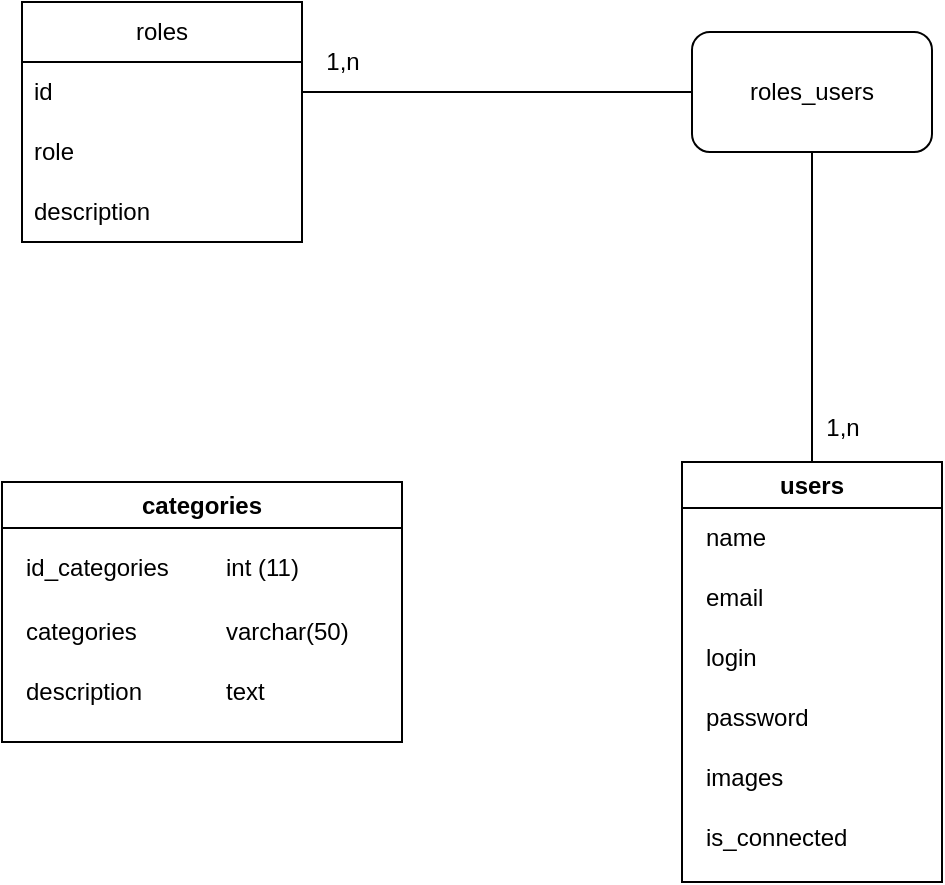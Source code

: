 <mxfile version="24.2.5" type="device">
  <diagram name="Page-1" id="2OKxPONOl_ePF13WSbEu">
    <mxGraphModel dx="1050" dy="630" grid="1" gridSize="10" guides="1" tooltips="1" connect="1" arrows="1" fold="1" page="1" pageScale="1" pageWidth="827" pageHeight="1169" math="0" shadow="0">
      <root>
        <mxCell id="0" />
        <mxCell id="1" parent="0" />
        <mxCell id="IMEHRyQxlJxm9MDsax9o-1" value="categories" style="swimlane;whiteSpace=wrap;html=1;" parent="1" vertex="1">
          <mxGeometry x="150" y="280" width="200" height="130" as="geometry" />
        </mxCell>
        <mxCell id="IMEHRyQxlJxm9MDsax9o-2" value="id_categories&lt;div&gt;&lt;br&gt;&lt;/div&gt;" style="text;html=1;align=left;verticalAlign=middle;resizable=0;points=[];autosize=1;strokeColor=none;fillColor=none;" parent="IMEHRyQxlJxm9MDsax9o-1" vertex="1">
          <mxGeometry x="10" y="30" width="90" height="40" as="geometry" />
        </mxCell>
        <mxCell id="IMEHRyQxlJxm9MDsax9o-3" value="categories" style="text;html=1;align=left;verticalAlign=middle;resizable=0;points=[];autosize=1;strokeColor=none;fillColor=none;" parent="IMEHRyQxlJxm9MDsax9o-1" vertex="1">
          <mxGeometry x="10" y="60" width="80" height="30" as="geometry" />
        </mxCell>
        <mxCell id="IMEHRyQxlJxm9MDsax9o-4" value="description" style="text;html=1;align=left;verticalAlign=middle;resizable=0;points=[];autosize=1;strokeColor=none;fillColor=none;" parent="IMEHRyQxlJxm9MDsax9o-1" vertex="1">
          <mxGeometry x="10" y="90" width="80" height="30" as="geometry" />
        </mxCell>
        <mxCell id="IMEHRyQxlJxm9MDsax9o-6" value="&lt;div style=&quot;&quot;&gt;&lt;span style=&quot;background-color: initial;&quot;&gt;varchar(50&lt;/span&gt;&lt;span style=&quot;background-color: initial;&quot;&gt;)&lt;/span&gt;&lt;/div&gt;" style="text;html=1;align=left;verticalAlign=middle;resizable=0;points=[];autosize=1;strokeColor=none;fillColor=none;" parent="IMEHRyQxlJxm9MDsax9o-1" vertex="1">
          <mxGeometry x="110" y="60" width="80" height="30" as="geometry" />
        </mxCell>
        <mxCell id="IMEHRyQxlJxm9MDsax9o-7" value="text" style="text;html=1;align=left;verticalAlign=middle;resizable=0;points=[];autosize=1;strokeColor=none;fillColor=none;" parent="IMEHRyQxlJxm9MDsax9o-1" vertex="1">
          <mxGeometry x="110" y="90" width="40" height="30" as="geometry" />
        </mxCell>
        <mxCell id="IMEHRyQxlJxm9MDsax9o-5" value="int (11)" style="text;html=1;align=left;verticalAlign=middle;resizable=0;points=[];autosize=1;strokeColor=none;fillColor=none;" parent="1" vertex="1">
          <mxGeometry x="260" y="308" width="60" height="30" as="geometry" />
        </mxCell>
        <mxCell id="olTOhklRAGTVERLCgjon-1" value="users" style="swimlane;whiteSpace=wrap;html=1;" vertex="1" parent="1">
          <mxGeometry x="490" y="270" width="130" height="210" as="geometry" />
        </mxCell>
        <mxCell id="olTOhklRAGTVERLCgjon-2" value="name" style="text;html=1;align=left;verticalAlign=middle;resizable=0;points=[];autosize=1;strokeColor=none;fillColor=none;" vertex="1" parent="olTOhklRAGTVERLCgjon-1">
          <mxGeometry x="10" y="23" width="50" height="30" as="geometry" />
        </mxCell>
        <mxCell id="olTOhklRAGTVERLCgjon-3" value="email" style="text;html=1;align=left;verticalAlign=middle;resizable=0;points=[];autosize=1;strokeColor=none;fillColor=none;" vertex="1" parent="olTOhklRAGTVERLCgjon-1">
          <mxGeometry x="10" y="53" width="50" height="30" as="geometry" />
        </mxCell>
        <mxCell id="olTOhklRAGTVERLCgjon-4" value="login" style="text;html=1;align=left;verticalAlign=middle;resizable=0;points=[];autosize=1;strokeColor=none;fillColor=none;" vertex="1" parent="olTOhklRAGTVERLCgjon-1">
          <mxGeometry x="10" y="83" width="50" height="30" as="geometry" />
        </mxCell>
        <mxCell id="olTOhklRAGTVERLCgjon-5" value="password" style="text;html=1;align=left;verticalAlign=middle;resizable=0;points=[];autosize=1;strokeColor=none;fillColor=none;" vertex="1" parent="olTOhklRAGTVERLCgjon-1">
          <mxGeometry x="10" y="113" width="70" height="30" as="geometry" />
        </mxCell>
        <mxCell id="olTOhklRAGTVERLCgjon-6" value="images" style="text;html=1;align=left;verticalAlign=middle;resizable=0;points=[];autosize=1;strokeColor=none;fillColor=none;" vertex="1" parent="olTOhklRAGTVERLCgjon-1">
          <mxGeometry x="10" y="143" width="60" height="30" as="geometry" />
        </mxCell>
        <mxCell id="olTOhklRAGTVERLCgjon-16" value="is_connected" style="text;html=1;align=left;verticalAlign=middle;resizable=0;points=[];autosize=1;strokeColor=none;fillColor=none;" vertex="1" parent="olTOhklRAGTVERLCgjon-1">
          <mxGeometry x="10" y="173" width="90" height="30" as="geometry" />
        </mxCell>
        <mxCell id="olTOhklRAGTVERLCgjon-11" value="roles" style="swimlane;fontStyle=0;childLayout=stackLayout;horizontal=1;startSize=30;horizontalStack=0;resizeParent=1;resizeParentMax=0;resizeLast=0;collapsible=1;marginBottom=0;whiteSpace=wrap;html=1;" vertex="1" parent="1">
          <mxGeometry x="160" y="40" width="140" height="120" as="geometry" />
        </mxCell>
        <mxCell id="olTOhklRAGTVERLCgjon-12" value="id" style="text;strokeColor=none;fillColor=none;align=left;verticalAlign=middle;spacingLeft=4;spacingRight=4;overflow=hidden;points=[[0,0.5],[1,0.5]];portConstraint=eastwest;rotatable=0;whiteSpace=wrap;html=1;" vertex="1" parent="olTOhklRAGTVERLCgjon-11">
          <mxGeometry y="30" width="140" height="30" as="geometry" />
        </mxCell>
        <mxCell id="olTOhklRAGTVERLCgjon-13" value="role" style="text;strokeColor=none;fillColor=none;align=left;verticalAlign=middle;spacingLeft=4;spacingRight=4;overflow=hidden;points=[[0,0.5],[1,0.5]];portConstraint=eastwest;rotatable=0;whiteSpace=wrap;html=1;" vertex="1" parent="olTOhklRAGTVERLCgjon-11">
          <mxGeometry y="60" width="140" height="30" as="geometry" />
        </mxCell>
        <mxCell id="olTOhklRAGTVERLCgjon-14" value="description" style="text;strokeColor=none;fillColor=none;align=left;verticalAlign=middle;spacingLeft=4;spacingRight=4;overflow=hidden;points=[[0,0.5],[1,0.5]];portConstraint=eastwest;rotatable=0;whiteSpace=wrap;html=1;" vertex="1" parent="olTOhklRAGTVERLCgjon-11">
          <mxGeometry y="90" width="140" height="30" as="geometry" />
        </mxCell>
        <mxCell id="olTOhklRAGTVERLCgjon-17" value="roles_users" style="rounded=1;whiteSpace=wrap;html=1;textShadow=0;shadow=0;" vertex="1" parent="1">
          <mxGeometry x="495" y="55" width="120" height="60" as="geometry" />
        </mxCell>
        <mxCell id="olTOhklRAGTVERLCgjon-18" value="" style="endArrow=none;html=1;rounded=0;" edge="1" parent="1" source="olTOhklRAGTVERLCgjon-12" target="olTOhklRAGTVERLCgjon-17">
          <mxGeometry width="50" height="50" relative="1" as="geometry">
            <mxPoint x="390" y="350" as="sourcePoint" />
            <mxPoint x="440" y="300" as="targetPoint" />
          </mxGeometry>
        </mxCell>
        <mxCell id="olTOhklRAGTVERLCgjon-19" value="" style="endArrow=none;html=1;rounded=0;" edge="1" parent="1" source="olTOhklRAGTVERLCgjon-1" target="olTOhklRAGTVERLCgjon-17">
          <mxGeometry width="50" height="50" relative="1" as="geometry">
            <mxPoint x="560" y="330" as="sourcePoint" />
            <mxPoint x="440" y="300" as="targetPoint" />
          </mxGeometry>
        </mxCell>
        <mxCell id="olTOhklRAGTVERLCgjon-20" value="1,n" style="text;html=1;align=center;verticalAlign=middle;resizable=0;points=[];autosize=1;strokeColor=none;fillColor=none;" vertex="1" parent="1">
          <mxGeometry x="300" y="55" width="40" height="30" as="geometry" />
        </mxCell>
        <mxCell id="olTOhklRAGTVERLCgjon-21" value="1,n" style="text;html=1;align=center;verticalAlign=middle;resizable=0;points=[];autosize=1;strokeColor=none;fillColor=none;" vertex="1" parent="1">
          <mxGeometry x="550" y="238" width="40" height="30" as="geometry" />
        </mxCell>
      </root>
    </mxGraphModel>
  </diagram>
</mxfile>

